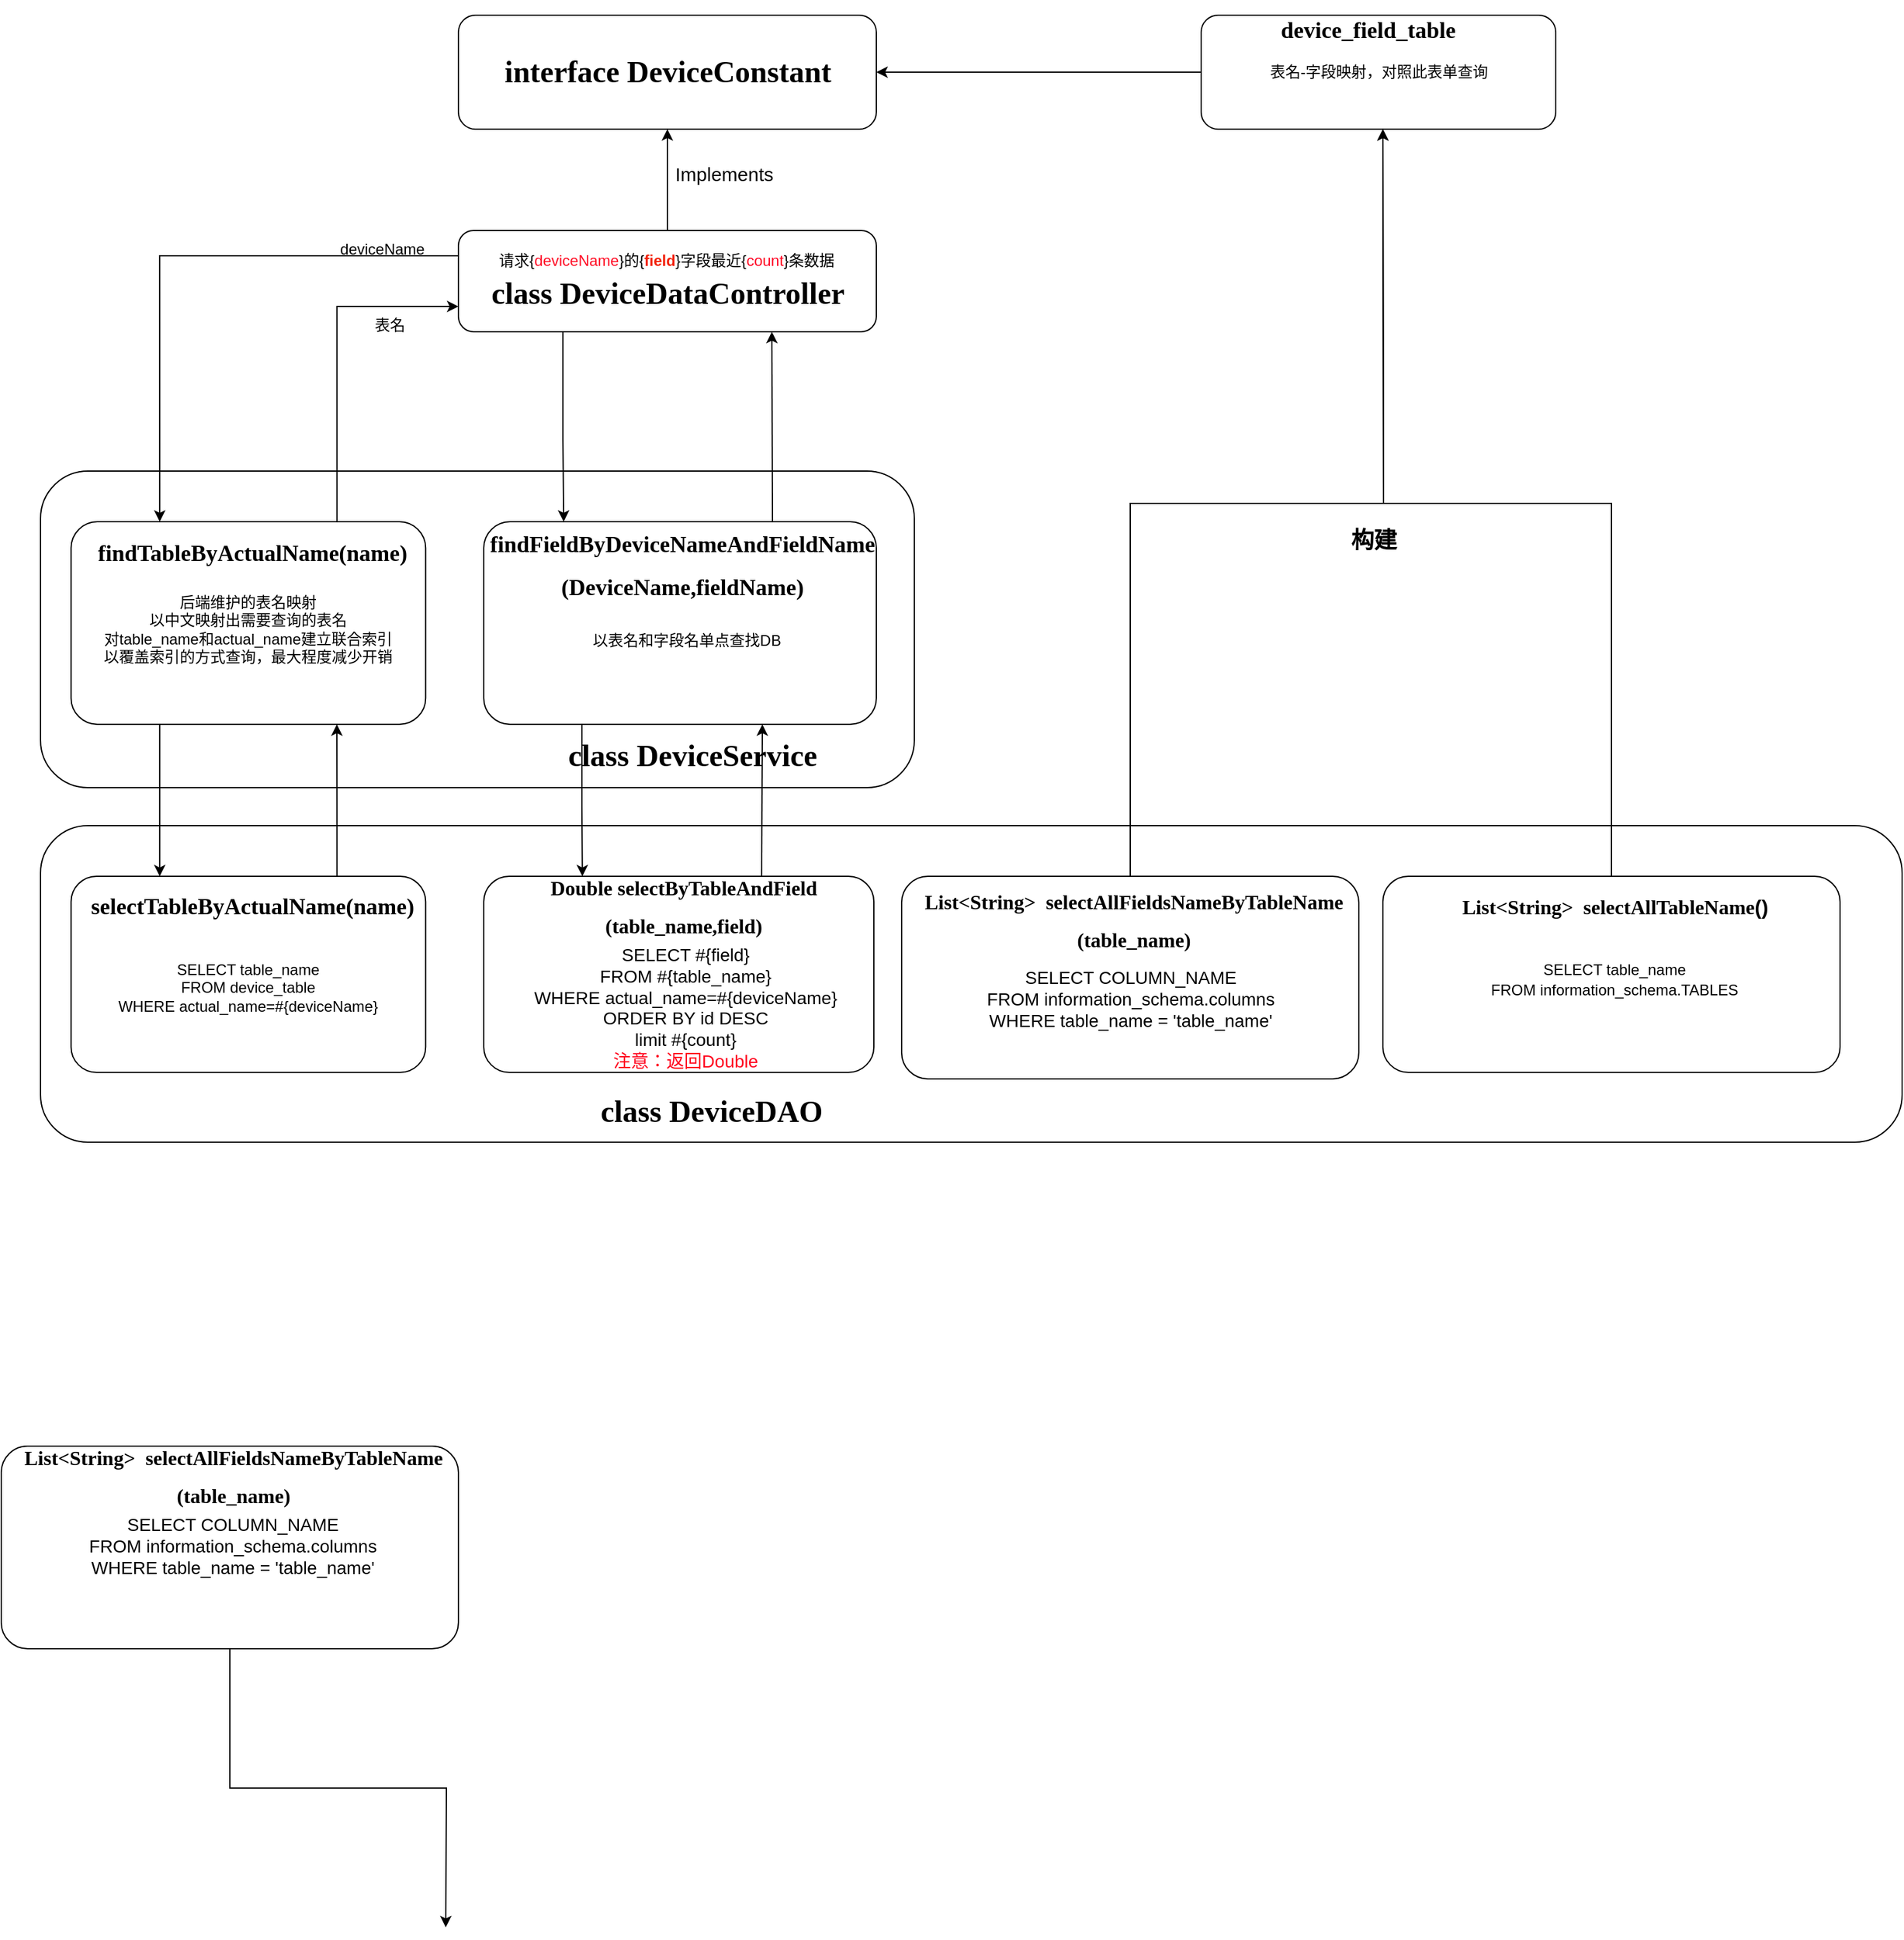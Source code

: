 <mxfile version="21.3.7" type="github">
  <diagram id="C5RBs43oDa-KdzZeNtuy" name="Page-1">
    <mxGraphModel dx="2308" dy="2208" grid="1" gridSize="10" guides="1" tooltips="1" connect="1" arrows="1" fold="1" page="1" pageScale="1" pageWidth="827" pageHeight="1169" math="0" shadow="0">
      <root>
        <mxCell id="WIyWlLk6GJQsqaUBKTNV-0" />
        <mxCell id="WIyWlLk6GJQsqaUBKTNV-1" parent="WIyWlLk6GJQsqaUBKTNV-0" />
        <mxCell id="HSwGKQN04GHCL3bgjbMO-42" value="" style="rounded=1;whiteSpace=wrap;html=1;" parent="WIyWlLk6GJQsqaUBKTNV-1" vertex="1">
          <mxGeometry x="-470" y="630" width="1470" height="250" as="geometry" />
        </mxCell>
        <mxCell id="HSwGKQN04GHCL3bgjbMO-9" value="" style="rounded=1;whiteSpace=wrap;html=1;" parent="WIyWlLk6GJQsqaUBKTNV-1" vertex="1">
          <mxGeometry x="-470" y="350" width="690" height="250" as="geometry" />
        </mxCell>
        <mxCell id="HSwGKQN04GHCL3bgjbMO-39" value="deviceName" style="text;html=1;strokeColor=none;fillColor=none;align=center;verticalAlign=middle;whiteSpace=wrap;rounded=0;" parent="WIyWlLk6GJQsqaUBKTNV-1" vertex="1">
          <mxGeometry x="-230" y="160" width="60" height="30" as="geometry" />
        </mxCell>
        <mxCell id="HSwGKQN04GHCL3bgjbMO-40" value="表名" style="text;html=1;strokeColor=none;fillColor=none;align=center;verticalAlign=middle;whiteSpace=wrap;rounded=0;" parent="WIyWlLk6GJQsqaUBKTNV-1" vertex="1">
          <mxGeometry x="-224.12" y="220" width="60" height="30" as="geometry" />
        </mxCell>
        <mxCell id="HSwGKQN04GHCL3bgjbMO-62" style="edgeStyle=orthogonalEdgeStyle;rounded=0;orthogonalLoop=1;jettySize=auto;html=1;exitX=0;exitY=0.25;exitDx=0;exitDy=0;entryX=0.25;entryY=0;entryDx=0;entryDy=0;" parent="WIyWlLk6GJQsqaUBKTNV-1" source="HSwGKQN04GHCL3bgjbMO-5" target="HSwGKQN04GHCL3bgjbMO-11" edge="1">
          <mxGeometry relative="1" as="geometry" />
        </mxCell>
        <mxCell id="HSwGKQN04GHCL3bgjbMO-63" style="edgeStyle=orthogonalEdgeStyle;rounded=0;orthogonalLoop=1;jettySize=auto;html=1;exitX=0.75;exitY=0;exitDx=0;exitDy=0;entryX=0;entryY=0.75;entryDx=0;entryDy=0;" parent="WIyWlLk6GJQsqaUBKTNV-1" source="HSwGKQN04GHCL3bgjbMO-11" target="HSwGKQN04GHCL3bgjbMO-5" edge="1">
          <mxGeometry relative="1" as="geometry" />
        </mxCell>
        <mxCell id="HSwGKQN04GHCL3bgjbMO-81" value="" style="rounded=1;whiteSpace=wrap;html=1;" parent="WIyWlLk6GJQsqaUBKTNV-1" vertex="1">
          <mxGeometry x="-140" y="-10" width="330" height="90" as="geometry" />
        </mxCell>
        <mxCell id="HSwGKQN04GHCL3bgjbMO-83" style="edgeStyle=orthogonalEdgeStyle;rounded=0;orthogonalLoop=1;jettySize=auto;html=1;exitX=0.5;exitY=0;exitDx=0;exitDy=0;entryX=0.5;entryY=1;entryDx=0;entryDy=0;" parent="WIyWlLk6GJQsqaUBKTNV-1" source="HSwGKQN04GHCL3bgjbMO-5" target="HSwGKQN04GHCL3bgjbMO-81" edge="1">
          <mxGeometry relative="1" as="geometry" />
        </mxCell>
        <mxCell id="HSwGKQN04GHCL3bgjbMO-84" value="&lt;span style=&quot;font-weight: normal;&quot;&gt;Implements&lt;/span&gt;" style="text;html=1;strokeColor=none;fillColor=none;align=center;verticalAlign=middle;whiteSpace=wrap;rounded=0;fontSize=15;fontStyle=1" parent="WIyWlLk6GJQsqaUBKTNV-1" vertex="1">
          <mxGeometry x="40" y="100" width="60" height="30" as="geometry" />
        </mxCell>
        <mxCell id="HSwGKQN04GHCL3bgjbMO-89" value="&lt;h1 style=&quot;border-color: var(--border-color);&quot;&gt;&lt;font style=&quot;border-color: var(--border-color);&quot; face=&quot;Times New Roman&quot;&gt;interface&amp;nbsp;&lt;/font&gt;&lt;font face=&quot;Times New Roman&quot;&gt;DeviceConstant&lt;/font&gt;&lt;/h1&gt;" style="text;html=1;strokeColor=none;fillColor=none;align=center;verticalAlign=middle;whiteSpace=wrap;rounded=0;" parent="WIyWlLk6GJQsqaUBKTNV-1" vertex="1">
          <mxGeometry x="-117.5" y="20" width="285" height="30" as="geometry" />
        </mxCell>
        <mxCell id="HSwGKQN04GHCL3bgjbMO-75" value="" style="group" parent="WIyWlLk6GJQsqaUBKTNV-1" vertex="1" connectable="0">
          <mxGeometry x="-501" y="1120" width="361" height="160" as="geometry" />
        </mxCell>
        <mxCell id="HSwGKQN04GHCL3bgjbMO-76" value="" style="group" parent="HSwGKQN04GHCL3bgjbMO-75" vertex="1" connectable="0">
          <mxGeometry width="361" height="160" as="geometry" />
        </mxCell>
        <mxCell id="HSwGKQN04GHCL3bgjbMO-94" value="" style="group" parent="HSwGKQN04GHCL3bgjbMO-76" vertex="1" connectable="0">
          <mxGeometry width="361" height="160" as="geometry" />
        </mxCell>
        <mxCell id="HSwGKQN04GHCL3bgjbMO-125" style="edgeStyle=orthogonalEdgeStyle;rounded=0;orthogonalLoop=1;jettySize=auto;html=1;exitX=0.5;exitY=1;exitDx=0;exitDy=0;" parent="HSwGKQN04GHCL3bgjbMO-94" source="HSwGKQN04GHCL3bgjbMO-77" edge="1">
          <mxGeometry relative="1" as="geometry">
            <mxPoint x="351" y="380" as="targetPoint" />
          </mxGeometry>
        </mxCell>
        <mxCell id="HSwGKQN04GHCL3bgjbMO-77" value="" style="rounded=1;whiteSpace=wrap;html=1;arcSize=13;" parent="HSwGKQN04GHCL3bgjbMO-94" vertex="1">
          <mxGeometry width="361" height="160" as="geometry" />
        </mxCell>
        <mxCell id="HSwGKQN04GHCL3bgjbMO-78" value="&lt;h1 style=&quot;border-color: var(--border-color); font-size: 16px;&quot;&gt;&lt;font style=&quot;border-color: var(--border-color); font-size: 16px;&quot; face=&quot;Times New Roman&quot;&gt;List&amp;lt;String&amp;gt;&amp;nbsp; selectAllFieldsNameByTableName&lt;/font&gt;&lt;/h1&gt;&lt;h1 style=&quot;border-color: var(--border-color); font-size: 16px;&quot;&gt;&lt;font style=&quot;border-color: var(--border-color); font-size: 16px;&quot; face=&quot;Times New Roman&quot;&gt;(table_name)&lt;/font&gt;&lt;/h1&gt;" style="text;html=1;strokeColor=none;fillColor=none;align=center;verticalAlign=middle;whiteSpace=wrap;rounded=0;fontSize=16;spacing=2;" parent="HSwGKQN04GHCL3bgjbMO-94" vertex="1">
          <mxGeometry x="5.639" y="9.68" width="355.361" height="29.03" as="geometry" />
        </mxCell>
        <mxCell id="HSwGKQN04GHCL3bgjbMO-79" value="&lt;font style=&quot;font-size: 14px;&quot;&gt;SELECT COLUMN_NAME &lt;br&gt;FROM information_schema.columns &lt;br&gt;WHERE table_name = &#39;table_name&#39;&lt;br&gt;&lt;/font&gt;" style="text;whiteSpace=wrap;html=1;align=center;" parent="HSwGKQN04GHCL3bgjbMO-94" vertex="1">
          <mxGeometry x="38.403" y="47.42" width="289.844" height="60" as="geometry" />
        </mxCell>
        <mxCell id="HSwGKQN04GHCL3bgjbMO-43" value="&lt;h1 style=&quot;border-color: var(--border-color);&quot;&gt;&lt;font style=&quot;border-color: var(--border-color);&quot; face=&quot;Times New Roman&quot;&gt;class DeviceDAO&lt;/font&gt;&lt;/h1&gt;" style="text;html=1;strokeColor=none;fillColor=none;align=center;verticalAlign=middle;whiteSpace=wrap;rounded=0;" parent="WIyWlLk6GJQsqaUBKTNV-1" vertex="1">
          <mxGeometry x="-210" y="841.29" width="540" height="29.032" as="geometry" />
        </mxCell>
        <mxCell id="HSwGKQN04GHCL3bgjbMO-44" value="" style="group" parent="WIyWlLk6GJQsqaUBKTNV-1" vertex="1" connectable="0">
          <mxGeometry x="-445.87" y="670.004" width="281.75" height="154.839" as="geometry" />
        </mxCell>
        <mxCell id="HSwGKQN04GHCL3bgjbMO-45" value="" style="rounded=1;whiteSpace=wrap;html=1;arcSize=13;" parent="HSwGKQN04GHCL3bgjbMO-44" vertex="1">
          <mxGeometry width="280" height="154.839" as="geometry" />
        </mxCell>
        <mxCell id="HSwGKQN04GHCL3bgjbMO-46" value="&lt;h1 style=&quot;border-color: var(--border-color); font-size: 18px;&quot;&gt;&lt;font style=&quot;border-color: var(--border-color); font-size: 18px;&quot; face=&quot;Times New Roman&quot;&gt;selectTableByActualName(name)&lt;/font&gt;&lt;/h1&gt;" style="text;html=1;strokeColor=none;fillColor=none;align=center;verticalAlign=middle;whiteSpace=wrap;rounded=0;fontSize=18;" parent="HSwGKQN04GHCL3bgjbMO-44" vertex="1">
          <mxGeometry x="5.25" y="9.677" width="276.5" height="29.032" as="geometry" />
        </mxCell>
        <mxCell id="HSwGKQN04GHCL3bgjbMO-47" value="SELECT table_name&lt;br&gt;FROM device_table&lt;br&gt;WHERE actual_name=#{deviceName}" style="text;whiteSpace=wrap;html=1;align=center;" parent="HSwGKQN04GHCL3bgjbMO-44" vertex="1">
          <mxGeometry x="5" y="59.997" width="270" height="77.419" as="geometry" />
        </mxCell>
        <mxCell id="HSwGKQN04GHCL3bgjbMO-58" style="edgeStyle=orthogonalEdgeStyle;rounded=0;orthogonalLoop=1;jettySize=auto;html=1;exitX=0.75;exitY=0;exitDx=0;exitDy=0;" parent="HSwGKQN04GHCL3bgjbMO-44" source="HSwGKQN04GHCL3bgjbMO-45" edge="1">
          <mxGeometry relative="1" as="geometry">
            <mxPoint x="209.87" y="-120.004" as="targetPoint" />
          </mxGeometry>
        </mxCell>
        <mxCell id="HSwGKQN04GHCL3bgjbMO-67" value="" style="group" parent="WIyWlLk6GJQsqaUBKTNV-1" vertex="1" connectable="0">
          <mxGeometry x="-120" y="670" width="310" height="154.84" as="geometry" />
        </mxCell>
        <mxCell id="HSwGKQN04GHCL3bgjbMO-68" value="" style="group" parent="HSwGKQN04GHCL3bgjbMO-67" vertex="1" connectable="0">
          <mxGeometry width="310" height="154.84" as="geometry" />
        </mxCell>
        <mxCell id="HSwGKQN04GHCL3bgjbMO-91" value="" style="group" parent="HSwGKQN04GHCL3bgjbMO-68" vertex="1" connectable="0">
          <mxGeometry width="310" height="154.84" as="geometry" />
        </mxCell>
        <mxCell id="HSwGKQN04GHCL3bgjbMO-64" value="" style="rounded=1;whiteSpace=wrap;html=1;arcSize=13;" parent="HSwGKQN04GHCL3bgjbMO-91" vertex="1">
          <mxGeometry width="308.075" height="154.84" as="geometry" />
        </mxCell>
        <mxCell id="HSwGKQN04GHCL3bgjbMO-65" value="&lt;h1 style=&quot;border-color: var(--border-color); font-size: 16px;&quot;&gt;&lt;font style=&quot;border-color: var(--border-color); font-size: 16px;&quot; face=&quot;Times New Roman&quot;&gt;Double selectByTableAndField&lt;/font&gt;&lt;/h1&gt;&lt;h1 style=&quot;border-color: var(--border-color); font-size: 16px;&quot;&gt;&lt;font style=&quot;border-color: var(--border-color); font-size: 16px;&quot; face=&quot;Times New Roman&quot;&gt;(table_name,field)&lt;/font&gt;&lt;/h1&gt;" style="text;html=1;strokeColor=none;fillColor=none;align=center;verticalAlign=middle;whiteSpace=wrap;rounded=0;fontSize=16;spacing=2;" parent="HSwGKQN04GHCL3bgjbMO-91" vertex="1">
          <mxGeometry x="5.776" y="9.677" width="304.224" height="29.032" as="geometry" />
        </mxCell>
        <mxCell id="HSwGKQN04GHCL3bgjbMO-66" value="&lt;font style=&quot;font-size: 14px;&quot;&gt;SELECT #{field}&lt;br&gt;FROM #{table_name}&lt;br&gt;WHERE actual_name=#{deviceName}&lt;br&gt;ORDER BY id DESC&lt;br&gt;limit #{count}&lt;br&gt;&lt;font color=&quot;#ff051e&quot;&gt;注意：返回Double&lt;/font&gt;&lt;br&gt;&lt;/font&gt;" style="text;whiteSpace=wrap;html=1;align=center;" parent="HSwGKQN04GHCL3bgjbMO-91" vertex="1">
          <mxGeometry x="11" y="47.42" width="297.07" height="60" as="geometry" />
        </mxCell>
        <mxCell id="HSwGKQN04GHCL3bgjbMO-10" value="&lt;h1 style=&quot;border-color: var(--border-color);&quot;&gt;&lt;font style=&quot;border-color: var(--border-color);&quot; face=&quot;Times New Roman&quot;&gt;class DeviceService&lt;/font&gt;&lt;/h1&gt;" style="text;html=1;strokeColor=none;fillColor=none;align=center;verticalAlign=middle;whiteSpace=wrap;rounded=0;" parent="WIyWlLk6GJQsqaUBKTNV-1" vertex="1">
          <mxGeometry x="-130" y="560" width="350" height="30" as="geometry" />
        </mxCell>
        <mxCell id="HSwGKQN04GHCL3bgjbMO-25" value="" style="group" parent="WIyWlLk6GJQsqaUBKTNV-1" vertex="1" connectable="0">
          <mxGeometry x="-445.87" y="390" width="281.75" height="160" as="geometry" />
        </mxCell>
        <mxCell id="HSwGKQN04GHCL3bgjbMO-11" value="" style="rounded=1;whiteSpace=wrap;html=1;arcSize=13;" parent="HSwGKQN04GHCL3bgjbMO-25" vertex="1">
          <mxGeometry width="280" height="160" as="geometry" />
        </mxCell>
        <mxCell id="HSwGKQN04GHCL3bgjbMO-12" value="&lt;h1 style=&quot;border-color: var(--border-color); font-size: 18px;&quot;&gt;&lt;font style=&quot;border-color: var(--border-color); font-size: 18px;&quot; face=&quot;Times New Roman&quot;&gt;findTableByActualName(name)&lt;/font&gt;&lt;/h1&gt;" style="text;html=1;strokeColor=none;fillColor=none;align=center;verticalAlign=middle;whiteSpace=wrap;rounded=0;fontSize=18;" parent="HSwGKQN04GHCL3bgjbMO-25" vertex="1">
          <mxGeometry x="5.25" y="10" width="276.5" height="30.0" as="geometry" />
        </mxCell>
        <mxCell id="HSwGKQN04GHCL3bgjbMO-14" value="后端维护的表名映射&lt;br&gt;以中文映射出需要查询的表名&lt;br&gt;对table_name和actual_name建立联合索引&lt;br&gt;以覆盖索引的方式查询，最大程度减少开销" style="text;whiteSpace=wrap;html=1;align=center;" parent="HSwGKQN04GHCL3bgjbMO-25" vertex="1">
          <mxGeometry x="5" y="50.0" width="270" height="80" as="geometry" />
        </mxCell>
        <mxCell id="HSwGKQN04GHCL3bgjbMO-57" style="edgeStyle=orthogonalEdgeStyle;rounded=0;orthogonalLoop=1;jettySize=auto;html=1;exitX=0.25;exitY=1;exitDx=0;exitDy=0;entryX=0.25;entryY=0;entryDx=0;entryDy=0;" parent="WIyWlLk6GJQsqaUBKTNV-1" source="HSwGKQN04GHCL3bgjbMO-11" target="HSwGKQN04GHCL3bgjbMO-45" edge="1">
          <mxGeometry relative="1" as="geometry" />
        </mxCell>
        <mxCell id="HSwGKQN04GHCL3bgjbMO-114" style="edgeStyle=orthogonalEdgeStyle;rounded=0;orthogonalLoop=1;jettySize=auto;html=1;exitX=0.25;exitY=1;exitDx=0;exitDy=0;entryX=0.201;entryY=-0.667;entryDx=0;entryDy=0;entryPerimeter=0;" parent="WIyWlLk6GJQsqaUBKTNV-1" source="HSwGKQN04GHCL3bgjbMO-5" target="HSwGKQN04GHCL3bgjbMO-73" edge="1">
          <mxGeometry relative="1" as="geometry" />
        </mxCell>
        <mxCell id="HSwGKQN04GHCL3bgjbMO-5" value="" style="rounded=1;whiteSpace=wrap;html=1;" parent="WIyWlLk6GJQsqaUBKTNV-1" vertex="1">
          <mxGeometry x="-140" y="160" width="330" height="80" as="geometry" />
        </mxCell>
        <mxCell id="HSwGKQN04GHCL3bgjbMO-3" value="请求{&lt;font color=&quot;#ff0d25&quot;&gt;deviceName&lt;/font&gt;}的{&lt;b&gt;&lt;font color=&quot;#f21f07&quot;&gt;field&lt;/font&gt;&lt;/b&gt;}字段最近{&lt;font color=&quot;#ff0324&quot;&gt;count&lt;/font&gt;}条数据" style="text;whiteSpace=wrap;html=1;" parent="WIyWlLk6GJQsqaUBKTNV-1" vertex="1">
          <mxGeometry x="-110" y="170" width="270" height="30" as="geometry" />
        </mxCell>
        <mxCell id="HSwGKQN04GHCL3bgjbMO-6" value="&lt;h1 style=&quot;border-color: var(--border-color);&quot;&gt;&lt;font style=&quot;border-color: var(--border-color);&quot; face=&quot;Times New Roman&quot;&gt;class DeviceDataController&lt;/font&gt;&lt;/h1&gt;" style="text;html=1;strokeColor=none;fillColor=none;align=center;verticalAlign=middle;whiteSpace=wrap;rounded=0;" parent="WIyWlLk6GJQsqaUBKTNV-1" vertex="1">
          <mxGeometry x="-117.5" y="200" width="285" height="20" as="geometry" />
        </mxCell>
        <mxCell id="HSwGKQN04GHCL3bgjbMO-116" style="edgeStyle=orthogonalEdgeStyle;rounded=0;orthogonalLoop=1;jettySize=auto;html=1;exitX=0.25;exitY=1;exitDx=0;exitDy=0;entryX=0.237;entryY=-0.333;entryDx=0;entryDy=0;entryPerimeter=0;" parent="WIyWlLk6GJQsqaUBKTNV-1" source="HSwGKQN04GHCL3bgjbMO-72" target="HSwGKQN04GHCL3bgjbMO-65" edge="1">
          <mxGeometry relative="1" as="geometry" />
        </mxCell>
        <mxCell id="HSwGKQN04GHCL3bgjbMO-72" value="" style="rounded=1;whiteSpace=wrap;html=1;arcSize=13;" parent="WIyWlLk6GJQsqaUBKTNV-1" vertex="1">
          <mxGeometry x="-120" y="390" width="310" height="160" as="geometry" />
        </mxCell>
        <mxCell id="HSwGKQN04GHCL3bgjbMO-73" value="&lt;h1 style=&quot;border-color: var(--border-color); font-size: 18px;&quot;&gt;&lt;font style=&quot;border-color: var(--border-color); font-size: 18px;&quot; face=&quot;Times New Roman&quot;&gt;findFieldByDeviceNameAndFieldName&lt;/font&gt;&lt;/h1&gt;&lt;h1 style=&quot;border-color: var(--border-color); font-size: 18px;&quot;&gt;&lt;font style=&quot;border-color: var(--border-color); font-size: 18px;&quot; face=&quot;Times New Roman&quot;&gt;(DeviceName,fieldName)&lt;/font&gt;&lt;/h1&gt;" style="text;html=1;strokeColor=none;fillColor=none;align=center;verticalAlign=middle;whiteSpace=wrap;rounded=0;fontSize=18;" parent="WIyWlLk6GJQsqaUBKTNV-1" vertex="1">
          <mxGeometry x="-119.997" y="410" width="314.037" height="30.0" as="geometry" />
        </mxCell>
        <mxCell id="HSwGKQN04GHCL3bgjbMO-74" value="以表名和字段名单点查找DB" style="text;whiteSpace=wrap;html=1;align=center;" parent="WIyWlLk6GJQsqaUBKTNV-1" vertex="1">
          <mxGeometry x="-113.322" y="470" width="306.653" height="40" as="geometry" />
        </mxCell>
        <mxCell id="HSwGKQN04GHCL3bgjbMO-115" value="" style="endArrow=classic;html=1;rounded=0;entryX=0.75;entryY=1;entryDx=0;entryDy=0;" parent="WIyWlLk6GJQsqaUBKTNV-1" target="HSwGKQN04GHCL3bgjbMO-5" edge="1">
          <mxGeometry width="50" height="50" relative="1" as="geometry">
            <mxPoint x="108" y="390" as="sourcePoint" />
            <mxPoint x="160" y="340" as="targetPoint" />
          </mxGeometry>
        </mxCell>
        <mxCell id="HSwGKQN04GHCL3bgjbMO-117" value="" style="endArrow=classic;html=1;rounded=0;" parent="WIyWlLk6GJQsqaUBKTNV-1" edge="1">
          <mxGeometry width="50" height="50" relative="1" as="geometry">
            <mxPoint x="99.43" y="670" as="sourcePoint" />
            <mxPoint x="100" y="550" as="targetPoint" />
          </mxGeometry>
        </mxCell>
        <mxCell id="HSwGKQN04GHCL3bgjbMO-118" value="" style="group" parent="WIyWlLk6GJQsqaUBKTNV-1" vertex="1" connectable="0">
          <mxGeometry x="590" y="670" width="361" height="154.84" as="geometry" />
        </mxCell>
        <mxCell id="HSwGKQN04GHCL3bgjbMO-119" value="" style="group" parent="HSwGKQN04GHCL3bgjbMO-118" vertex="1" connectable="0">
          <mxGeometry width="361" height="154.84" as="geometry" />
        </mxCell>
        <mxCell id="HSwGKQN04GHCL3bgjbMO-120" value="" style="group" parent="HSwGKQN04GHCL3bgjbMO-119" vertex="1" connectable="0">
          <mxGeometry width="361" height="154.84" as="geometry" />
        </mxCell>
        <mxCell id="jVM9vBWa1CpJFviNgf23-3" style="edgeStyle=orthogonalEdgeStyle;rounded=0;orthogonalLoop=1;jettySize=auto;html=1;exitX=0.5;exitY=0;exitDx=0;exitDy=0;" edge="1" parent="HSwGKQN04GHCL3bgjbMO-120" source="HSwGKQN04GHCL3bgjbMO-121">
          <mxGeometry relative="1" as="geometry">
            <mxPoint y="-590" as="targetPoint" />
          </mxGeometry>
        </mxCell>
        <mxCell id="HSwGKQN04GHCL3bgjbMO-121" value="" style="rounded=1;whiteSpace=wrap;html=1;arcSize=13;" parent="HSwGKQN04GHCL3bgjbMO-120" vertex="1">
          <mxGeometry width="361" height="154.84" as="geometry" />
        </mxCell>
        <mxCell id="HSwGKQN04GHCL3bgjbMO-122" value="&lt;h1 style=&quot;border-color: var(--border-color); font-size: 16px;&quot;&gt;&lt;font style=&quot;border-color: var(--border-color); font-size: 16px;&quot; face=&quot;Times New Roman&quot;&gt;List&amp;lt;String&amp;gt;&amp;nbsp; selectAllTableName&lt;/font&gt;()&lt;/h1&gt;" style="text;html=1;strokeColor=none;fillColor=none;align=center;verticalAlign=middle;whiteSpace=wrap;rounded=0;fontSize=16;spacing=2;" parent="HSwGKQN04GHCL3bgjbMO-120" vertex="1">
          <mxGeometry x="5.639" y="9.68" width="355.361" height="29.03" as="geometry" />
        </mxCell>
        <mxCell id="HSwGKQN04GHCL3bgjbMO-123" value="&lt;font style=&quot;&quot;&gt;SELECT table_name &lt;br&gt;FROM information_schema.TABLES&lt;span style=&quot;font-size: 14px;&quot;&gt;&lt;/span&gt;&lt;br&gt;&lt;/font&gt;" style="text;whiteSpace=wrap;html=1;align=center;" parent="HSwGKQN04GHCL3bgjbMO-120" vertex="1">
          <mxGeometry x="38.403" y="60" width="289.844" height="60" as="geometry" />
        </mxCell>
        <mxCell id="jVM9vBWa1CpJFviNgf23-0" value="" style="group" vertex="1" connectable="0" parent="WIyWlLk6GJQsqaUBKTNV-1">
          <mxGeometry x="440" y="-10" width="286.5" height="90" as="geometry" />
        </mxCell>
        <mxCell id="HSwGKQN04GHCL3bgjbMO-127" value="表名-字段映射，对照此表单查询" style="rounded=1;whiteSpace=wrap;html=1;" parent="jVM9vBWa1CpJFviNgf23-0" vertex="1">
          <mxGeometry x="6.5" width="280" height="90" as="geometry" />
        </mxCell>
        <mxCell id="HSwGKQN04GHCL3bgjbMO-128" value="&lt;h1 style=&quot;border-color: var(--border-color); font-size: 18px;&quot;&gt;&lt;font face=&quot;Times New Roman&quot;&gt;device_field_table&lt;/font&gt;&lt;/h1&gt;" style="text;html=1;strokeColor=none;fillColor=none;align=center;verticalAlign=middle;whiteSpace=wrap;rounded=0;fontSize=18;" parent="jVM9vBWa1CpJFviNgf23-0" vertex="1">
          <mxGeometry y="0.001" width="276.5" height="23.54" as="geometry" />
        </mxCell>
        <mxCell id="HSwGKQN04GHCL3bgjbMO-139" value="" style="rounded=1;whiteSpace=wrap;html=1;arcSize=13;" parent="WIyWlLk6GJQsqaUBKTNV-1" vertex="1">
          <mxGeometry x="210" y="670.0" width="361" height="160" as="geometry" />
        </mxCell>
        <mxCell id="HSwGKQN04GHCL3bgjbMO-140" value="&lt;h1 style=&quot;border-color: var(--border-color); font-size: 16px;&quot;&gt;&lt;font style=&quot;border-color: var(--border-color); font-size: 16px;&quot; face=&quot;Times New Roman&quot;&gt;List&amp;lt;String&amp;gt;&amp;nbsp; selectAllFieldsNameByTableName&lt;/font&gt;&lt;/h1&gt;&lt;h1 style=&quot;border-color: var(--border-color); font-size: 16px;&quot;&gt;&lt;font style=&quot;border-color: var(--border-color); font-size: 16px;&quot; face=&quot;Times New Roman&quot;&gt;(table_name)&lt;/font&gt;&lt;/h1&gt;" style="text;html=1;strokeColor=none;fillColor=none;align=center;verticalAlign=middle;whiteSpace=wrap;rounded=0;fontSize=16;spacing=2;" parent="WIyWlLk6GJQsqaUBKTNV-1" vertex="1">
          <mxGeometry x="215.639" y="690.0" width="355.361" height="29.03" as="geometry" />
        </mxCell>
        <mxCell id="jVM9vBWa1CpJFviNgf23-4" style="edgeStyle=orthogonalEdgeStyle;rounded=0;orthogonalLoop=1;jettySize=auto;html=1;exitX=0.5;exitY=0;exitDx=0;exitDy=0;" edge="1" parent="WIyWlLk6GJQsqaUBKTNV-1" source="HSwGKQN04GHCL3bgjbMO-139">
          <mxGeometry relative="1" as="geometry">
            <mxPoint x="590" y="80" as="targetPoint" />
          </mxGeometry>
        </mxCell>
        <mxCell id="HSwGKQN04GHCL3bgjbMO-141" value="&lt;font style=&quot;font-size: 14px;&quot;&gt;SELECT COLUMN_NAME &lt;br&gt;FROM information_schema.columns &lt;br&gt;WHERE table_name = &#39;table_name&#39;&lt;br&gt;&lt;/font&gt;" style="text;whiteSpace=wrap;html=1;align=center;" parent="WIyWlLk6GJQsqaUBKTNV-1" vertex="1">
          <mxGeometry x="245.583" y="735.16" width="289.844" height="60" as="geometry" />
        </mxCell>
        <mxCell id="jVM9vBWa1CpJFviNgf23-8" style="edgeStyle=orthogonalEdgeStyle;rounded=0;orthogonalLoop=1;jettySize=auto;html=1;exitX=0;exitY=0.5;exitDx=0;exitDy=0;entryX=1;entryY=0.5;entryDx=0;entryDy=0;" edge="1" parent="WIyWlLk6GJQsqaUBKTNV-1" source="HSwGKQN04GHCL3bgjbMO-127" target="HSwGKQN04GHCL3bgjbMO-81">
          <mxGeometry relative="1" as="geometry" />
        </mxCell>
        <mxCell id="jVM9vBWa1CpJFviNgf23-9" value="&lt;h2&gt;构建&lt;/h2&gt;" style="text;html=1;strokeColor=none;fillColor=none;align=center;verticalAlign=middle;whiteSpace=wrap;rounded=0;" vertex="1" parent="WIyWlLk6GJQsqaUBKTNV-1">
          <mxGeometry x="553.25" y="390" width="60" height="30" as="geometry" />
        </mxCell>
      </root>
    </mxGraphModel>
  </diagram>
</mxfile>
